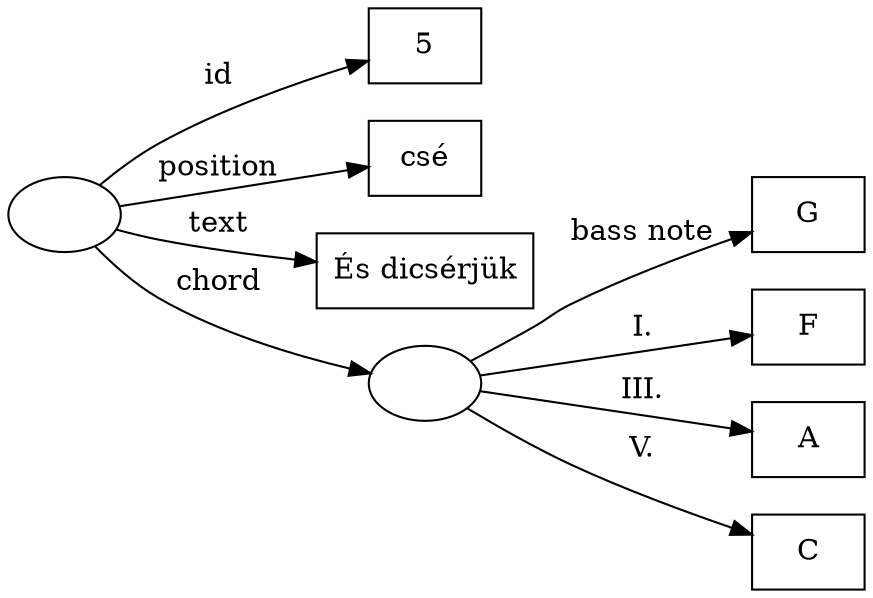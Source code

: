 digraph g {
    rankdir=LR
    Segment [label=""]
    ID [label="5" shape="box"]
    Position [label="csé" shape="box"]
    Text [label="És dicsérjük" shape="box"]
    Bass_note [label="G" shape="box"]
    Chord [label=""]
    Deg1 [label="F" shape="box"]
    Deg3 [label="A" shape="box"]
    Deg5 [label="C" shape="box"]
    Segment -> ID [label="id"]
    Segment -> Position [label="position"]
    Segment -> Text [label="text"]
    Segment -> Chord [label="chord"]
    Chord -> Deg1 [label="I."]
    Chord -> Deg3 [label="III."]
    Chord -> Deg5 [label="V."]
    Chord -> Bass_note [label="bass note"]
}
